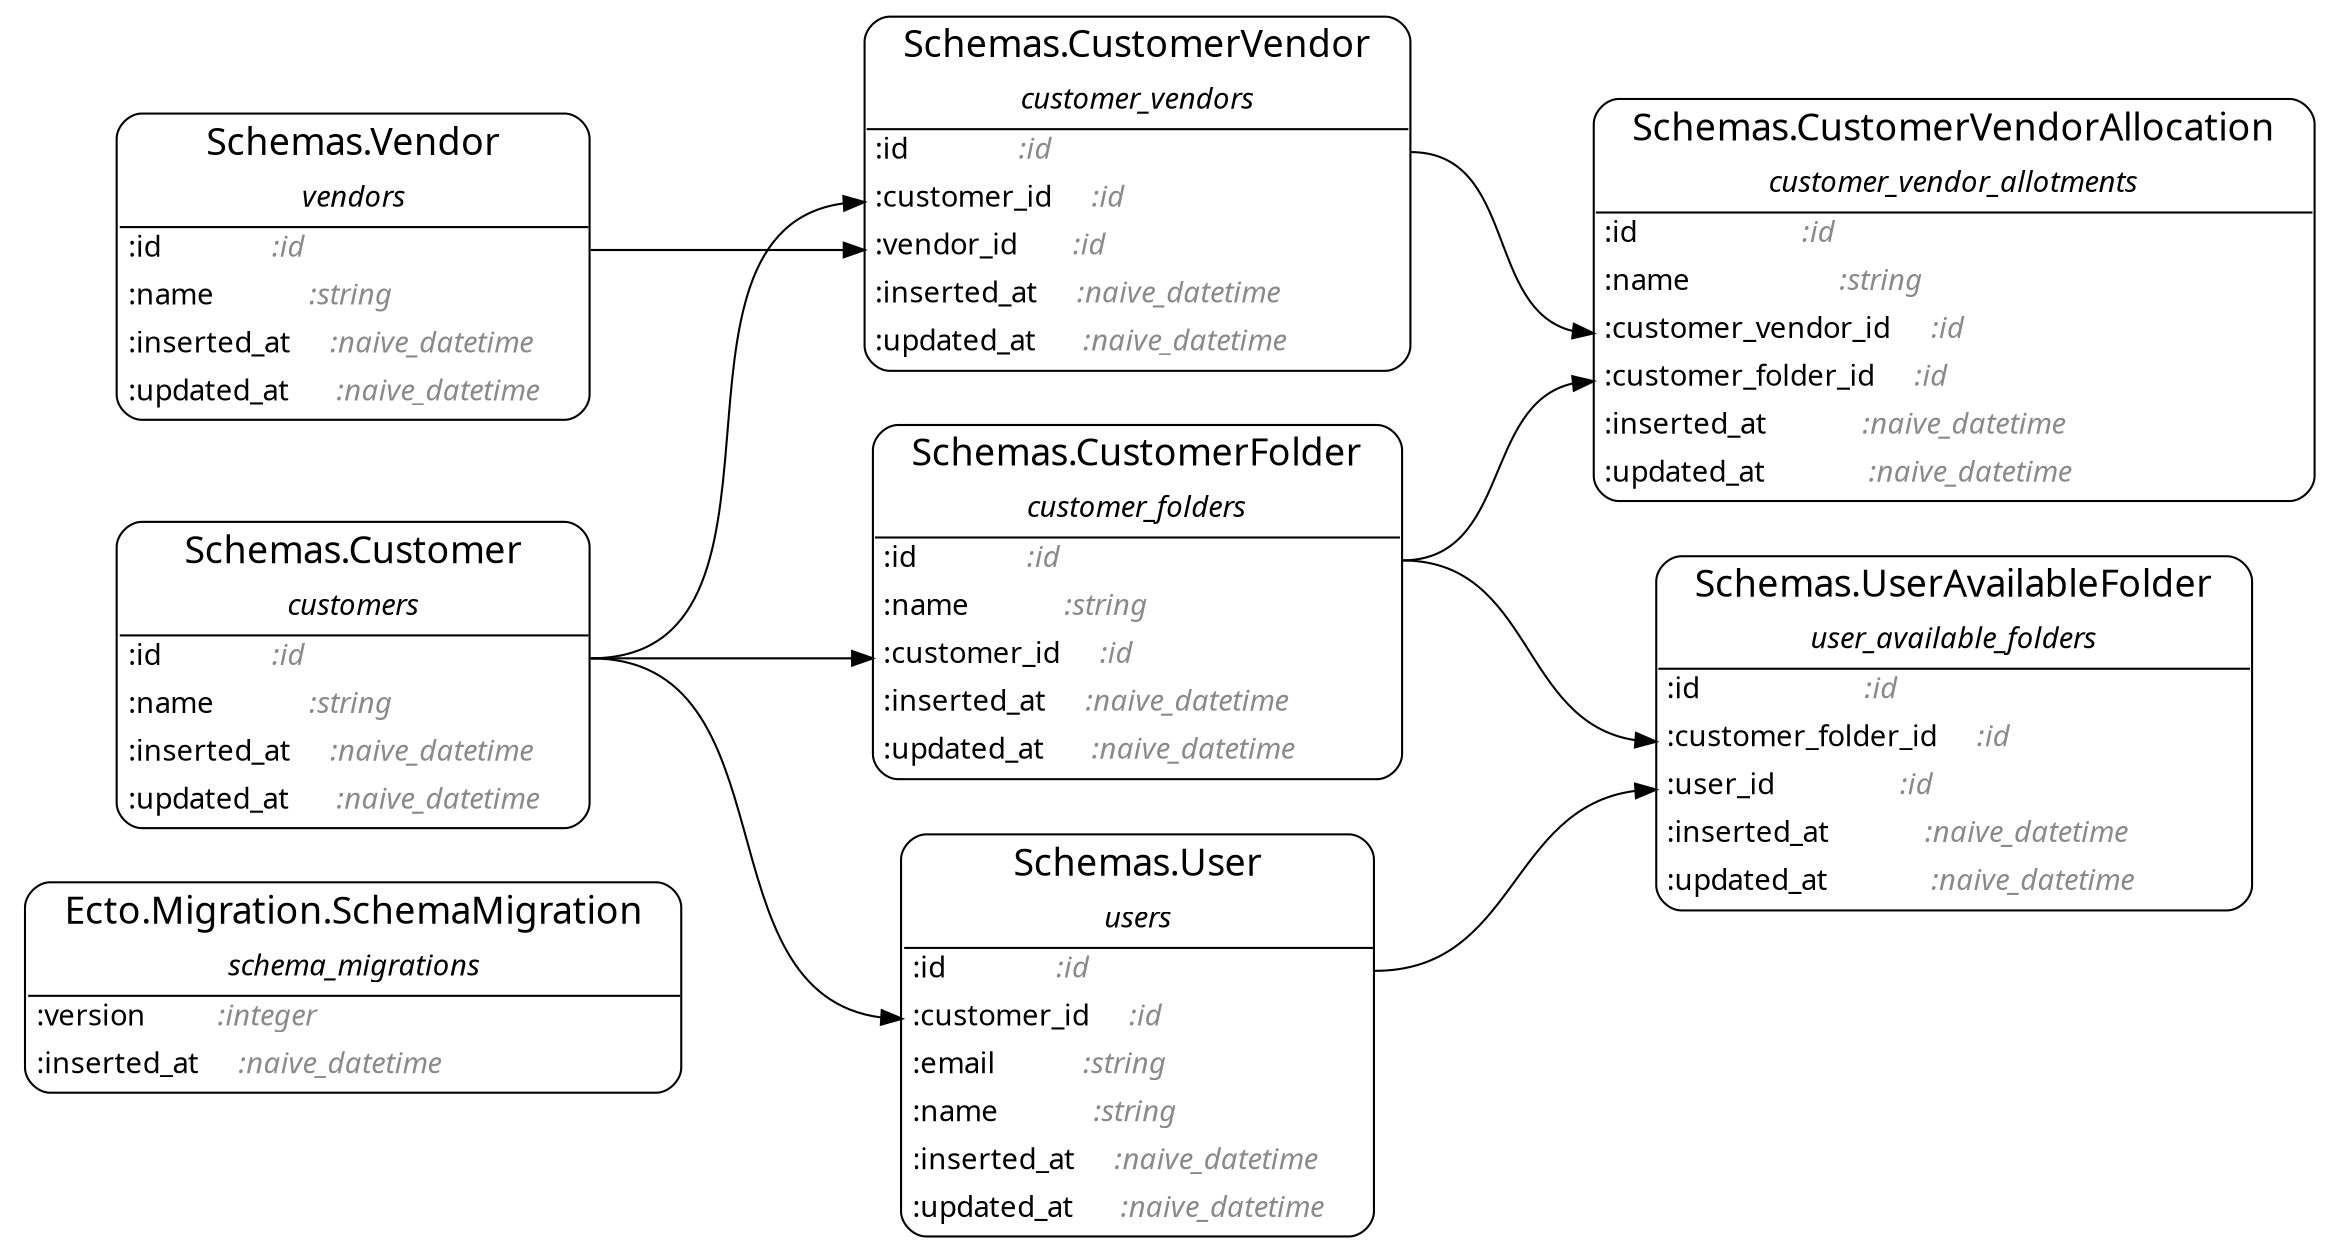 digraph {
  ranksep=1.0; rankdir=LR;
  node [shape = none, fontname="Roboto Mono"];
  "Ecto.Migration.SchemaMigration" [label= <<table align='left' border='1' style='rounded' cellspacing='0' cellpadding='4' cellborder='0'><tr><td port='header@schema_module'><font point-size='18'>   Ecto.Migration.SchemaMigration   </font></td></tr><tr><td border='1' sides='b' colspan='2'><font point-size='14'><i>schema_migrations</i></font></td></tr><tr><td align='left' port='field@version'>:version         <i><font color='gray54'>:integer            </font></i></td></tr><tr><td align='left' port='field@inserted_at'>:inserted_at     <i><font color='gray54'>:naive_datetime     </font></i></td></tr></table>>]
  "Schemas.Customer" [label= <<table align='left' border='1' style='rounded' cellspacing='0' cellpadding='4' cellborder='0'><tr><td port='header@schema_module'><font point-size='18'>   Schemas.Customer   </font></td></tr><tr><td border='1' sides='b' colspan='2'><font point-size='14'><i>customers</i></font></td></tr><tr><td align='left' port='field@id'>:id              <i><font color='gray54'>:id                 </font></i></td></tr><tr><td align='left' port='field@name'>:name            <i><font color='gray54'>:string             </font></i></td></tr><tr><td align='left' port='field@inserted_at'>:inserted_at     <i><font color='gray54'>:naive_datetime     </font></i></td></tr><tr><td align='left' port='field@updated_at'>:updated_at      <i><font color='gray54'>:naive_datetime     </font></i></td></tr></table>>]
  "Schemas.CustomerFolder" [label= <<table align='left' border='1' style='rounded' cellspacing='0' cellpadding='4' cellborder='0'><tr><td port='header@schema_module'><font point-size='18'>   Schemas.CustomerFolder   </font></td></tr><tr><td border='1' sides='b' colspan='2'><font point-size='14'><i>customer_folders</i></font></td></tr><tr><td align='left' port='field@id'>:id              <i><font color='gray54'>:id                 </font></i></td></tr><tr><td align='left' port='field@name'>:name            <i><font color='gray54'>:string             </font></i></td></tr><tr><td align='left' port='field@customer_id'>:customer_id     <i><font color='gray54'>:id                 </font></i></td></tr><tr><td align='left' port='field@inserted_at'>:inserted_at     <i><font color='gray54'>:naive_datetime     </font></i></td></tr><tr><td align='left' port='field@updated_at'>:updated_at      <i><font color='gray54'>:naive_datetime     </font></i></td></tr></table>>]
  "Schemas.CustomerVendor" [label= <<table align='left' border='1' style='rounded' cellspacing='0' cellpadding='4' cellborder='0'><tr><td port='header@schema_module'><font point-size='18'>   Schemas.CustomerVendor   </font></td></tr><tr><td border='1' sides='b' colspan='2'><font point-size='14'><i>customer_vendors</i></font></td></tr><tr><td align='left' port='field@id'>:id              <i><font color='gray54'>:id                 </font></i></td></tr><tr><td align='left' port='field@customer_id'>:customer_id     <i><font color='gray54'>:id                 </font></i></td></tr><tr><td align='left' port='field@vendor_id'>:vendor_id       <i><font color='gray54'>:id                 </font></i></td></tr><tr><td align='left' port='field@inserted_at'>:inserted_at     <i><font color='gray54'>:naive_datetime     </font></i></td></tr><tr><td align='left' port='field@updated_at'>:updated_at      <i><font color='gray54'>:naive_datetime     </font></i></td></tr></table>>]
  "Schemas.CustomerVendorAllocation" [label= <<table align='left' border='1' style='rounded' cellspacing='0' cellpadding='4' cellborder='0'><tr><td port='header@schema_module'><font point-size='18'>   Schemas.CustomerVendorAllocation   </font></td></tr><tr><td border='1' sides='b' colspan='2'><font point-size='14'><i>customer_vendor_allotments</i></font></td></tr><tr><td align='left' port='field@id'>:id                     <i><font color='gray54'>:id                 </font></i></td></tr><tr><td align='left' port='field@name'>:name                   <i><font color='gray54'>:string             </font></i></td></tr><tr><td align='left' port='field@customer_vendor_id'>:customer_vendor_id     <i><font color='gray54'>:id                 </font></i></td></tr><tr><td align='left' port='field@customer_folder_id'>:customer_folder_id     <i><font color='gray54'>:id                 </font></i></td></tr><tr><td align='left' port='field@inserted_at'>:inserted_at            <i><font color='gray54'>:naive_datetime     </font></i></td></tr><tr><td align='left' port='field@updated_at'>:updated_at             <i><font color='gray54'>:naive_datetime     </font></i></td></tr></table>>]
  "Schemas.User" [label= <<table align='left' border='1' style='rounded' cellspacing='0' cellpadding='4' cellborder='0'><tr><td port='header@schema_module'><font point-size='18'>   Schemas.User   </font></td></tr><tr><td border='1' sides='b' colspan='2'><font point-size='14'><i>users</i></font></td></tr><tr><td align='left' port='field@id'>:id              <i><font color='gray54'>:id                 </font></i></td></tr><tr><td align='left' port='field@customer_id'>:customer_id     <i><font color='gray54'>:id                 </font></i></td></tr><tr><td align='left' port='field@email'>:email           <i><font color='gray54'>:string             </font></i></td></tr><tr><td align='left' port='field@name'>:name            <i><font color='gray54'>:string             </font></i></td></tr><tr><td align='left' port='field@inserted_at'>:inserted_at     <i><font color='gray54'>:naive_datetime     </font></i></td></tr><tr><td align='left' port='field@updated_at'>:updated_at      <i><font color='gray54'>:naive_datetime     </font></i></td></tr></table>>]
  "Schemas.UserAvailableFolder" [label= <<table align='left' border='1' style='rounded' cellspacing='0' cellpadding='4' cellborder='0'><tr><td port='header@schema_module'><font point-size='18'>   Schemas.UserAvailableFolder   </font></td></tr><tr><td border='1' sides='b' colspan='2'><font point-size='14'><i>user_available_folders</i></font></td></tr><tr><td align='left' port='field@id'>:id                     <i><font color='gray54'>:id                 </font></i></td></tr><tr><td align='left' port='field@customer_folder_id'>:customer_folder_id     <i><font color='gray54'>:id                 </font></i></td></tr><tr><td align='left' port='field@user_id'>:user_id                <i><font color='gray54'>:id                 </font></i></td></tr><tr><td align='left' port='field@inserted_at'>:inserted_at            <i><font color='gray54'>:naive_datetime     </font></i></td></tr><tr><td align='left' port='field@updated_at'>:updated_at             <i><font color='gray54'>:naive_datetime     </font></i></td></tr></table>>]
  "Schemas.Vendor" [label= <<table align='left' border='1' style='rounded' cellspacing='0' cellpadding='4' cellborder='0'><tr><td port='header@schema_module'><font point-size='18'>   Schemas.Vendor   </font></td></tr><tr><td border='1' sides='b' colspan='2'><font point-size='14'><i>vendors</i></font></td></tr><tr><td align='left' port='field@id'>:id              <i><font color='gray54'>:id                 </font></i></td></tr><tr><td align='left' port='field@name'>:name            <i><font color='gray54'>:string             </font></i></td></tr><tr><td align='left' port='field@inserted_at'>:inserted_at     <i><font color='gray54'>:naive_datetime     </font></i></td></tr><tr><td align='left' port='field@updated_at'>:updated_at      <i><font color='gray54'>:naive_datetime     </font></i></td></tr></table>>]

  "Schemas.CustomerFolder":"field@id":e -> "Schemas.CustomerVendorAllocation":"field@customer_folder_id":w
  "Schemas.CustomerFolder":"field@id":e -> "Schemas.UserAvailableFolder":"field@customer_folder_id":w
  "Schemas.CustomerVendor":"field@id":e -> "Schemas.CustomerVendorAllocation":"field@customer_vendor_id":w
  "Schemas.Customer":"field@id":e -> "Schemas.CustomerFolder":"field@customer_id":w
  "Schemas.Customer":"field@id":e -> "Schemas.CustomerVendor":"field@customer_id":w
  "Schemas.Customer":"field@id":e -> "Schemas.User":"field@customer_id":w
  "Schemas.User":"field@id":e -> "Schemas.UserAvailableFolder":"field@user_id":w
  "Schemas.Vendor":"field@id":e -> "Schemas.CustomerVendor":"field@vendor_id":w
}
